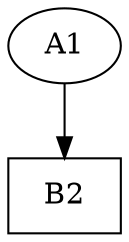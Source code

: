 digraph G {
A1[cpu="0", flags="0x00000002", type="tmsg", toffs=1000, pattern="patternA", patentry=1, patexit="false", beamproc="beamA", bpentry="false", bpexit="false", fid="1", gid="0", evtno="0", beamin="0", bpcstart="0", sid="0", bpid="0", reqnobeam="0", vacc="0", id="0x1000000000000000", par="0x000000000000beef", tef="0", shape     = "oval", fillcolor = "white"];
B2[cpu="0", flags="0x00000007", type="block", tperiod="1100", pattern="patternA", patentry="false", patexit="true", beamproc="beamB", bpentry="false", bpexit="false", qlo="false", qhi="false", qil="false", shape     = "rectangle", fillcolor = "white"];
A1->B2 [type="defdst"];
}
